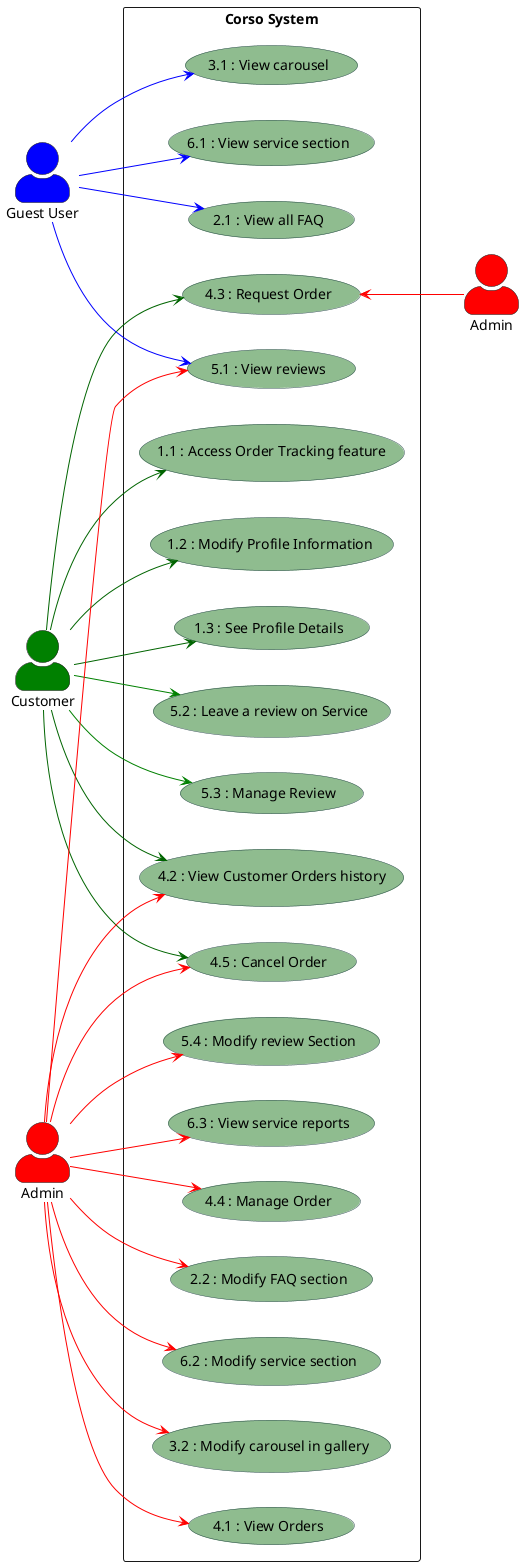 @startuml

left to right direction
skinparam actorStyle awesome
skinparam usecase {
    BackgroundColor DarkSeaGreen
    BorderColor DarkSlateGray
    ArrowColor Black
    ActorBorderColor black
    ActorFontName Courier
    ActorBackgroundColor<< Human >> Gold
}

actor  "Guest User" as Anonymous #Blue
actor  "Customer" as User #Green
actor  "Admin" as Admin #Red
actor  "Admin" as Admin_Support #Red

rectangle "Corso System" {
    usecase "1.1 : Access Order Tracking feature" as UC7
    usecase "1.2 : Modify Profile Information" as UC8
    usecase "1.3 : See Profile Details" as UC9 

    usecase "2.1 : View all FAQ" as UC10
    usecase "2.2 : Modify FAQ section" as UC11

    usecase "3.1 : View carousel" as UC12
    usecase "3.2 : Modify carousel in gallery" as UC13

    usecase "4.1 : View Orders" as UC14
    usecase "4.2 : View Customer Orders history" as UC15
    usecase "4.3 : Request Order" as UC16
    usecase "4.4 : Manage Order" as UC17
    usecase "4.5 : Cancel Order" as UC18

    usecase "5.1 : View reviews" as UC19
    usecase "5.2 : Leave a review on Service" as UC20
    usecase "5.3 : Manage Review" as UC21
    usecase "5.4 : Modify review Section" as UC22

    usecase "6.1 : View service section" as UC23
    usecase "6.2 : Modify service section" as UC24
    usecase "6.3 : View service reports" as UC25

    }



User -[#DarkGreen]-> UC7
User -[#DarkGreen]-> UC8
User -[#DarkGreen]-> UC9

Anonymous -[#Blue]-> UC10
Admin -[#Red]-> UC11

Anonymous -[#Blue]-> UC12

Admin -[#Red]-> UC13

User -[#DarkGreen]-> UC15
User -[#DarkGreen]-> UC16
User -[#DarkGreen]-> UC18

UC16 <-[#Red]- Admin_Support
Admin -[#Red]-> UC14
Admin -[#Red]-> UC17
Admin -[#Red]-> UC18
Admin -[#Red]-> UC15

User -[#Green]-> UC20
User -[#Green]-> UC21

Anonymous -[#Blue]-> UC19

Admin -[#Red]-> UC22
Admin -[#Red]-> UC19

Anonymous -[#Blue]-> UC23


Admin -[#Red]-> UC24
Admin -[#Red]-> UC25


@enduml
